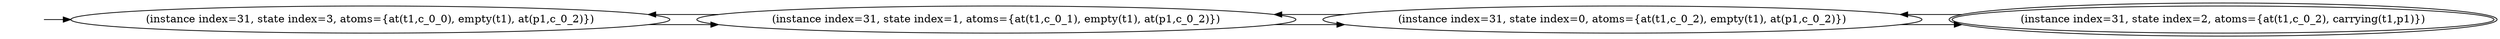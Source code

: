 digraph {
rankdir="LR"
s3[label="(instance index=31, state index=3, atoms={at(t1,c_0_0), empty(t1), at(p1,c_0_2)})"]
s1[label="(instance index=31, state index=1, atoms={at(t1,c_0_1), empty(t1), at(p1,c_0_2)})"]
s0[label="(instance index=31, state index=0, atoms={at(t1,c_0_2), empty(t1), at(p1,c_0_2)})"]
s2[peripheries=2,label="(instance index=31, state index=2, atoms={at(t1,c_0_2), carrying(t1,p1)})"]
Dangling [ label = "", style = invis ]
{ rank = same; Dangling }
Dangling -> s3
{ rank = same; s3}
{ rank = same; s1}
{ rank = same; s0}
{ rank = same; s2}
{
s3->s1
}
{
s1->s3
s1->s0
}
{
s0->s1
s0->s2
}
{
s2->s0
}
}
